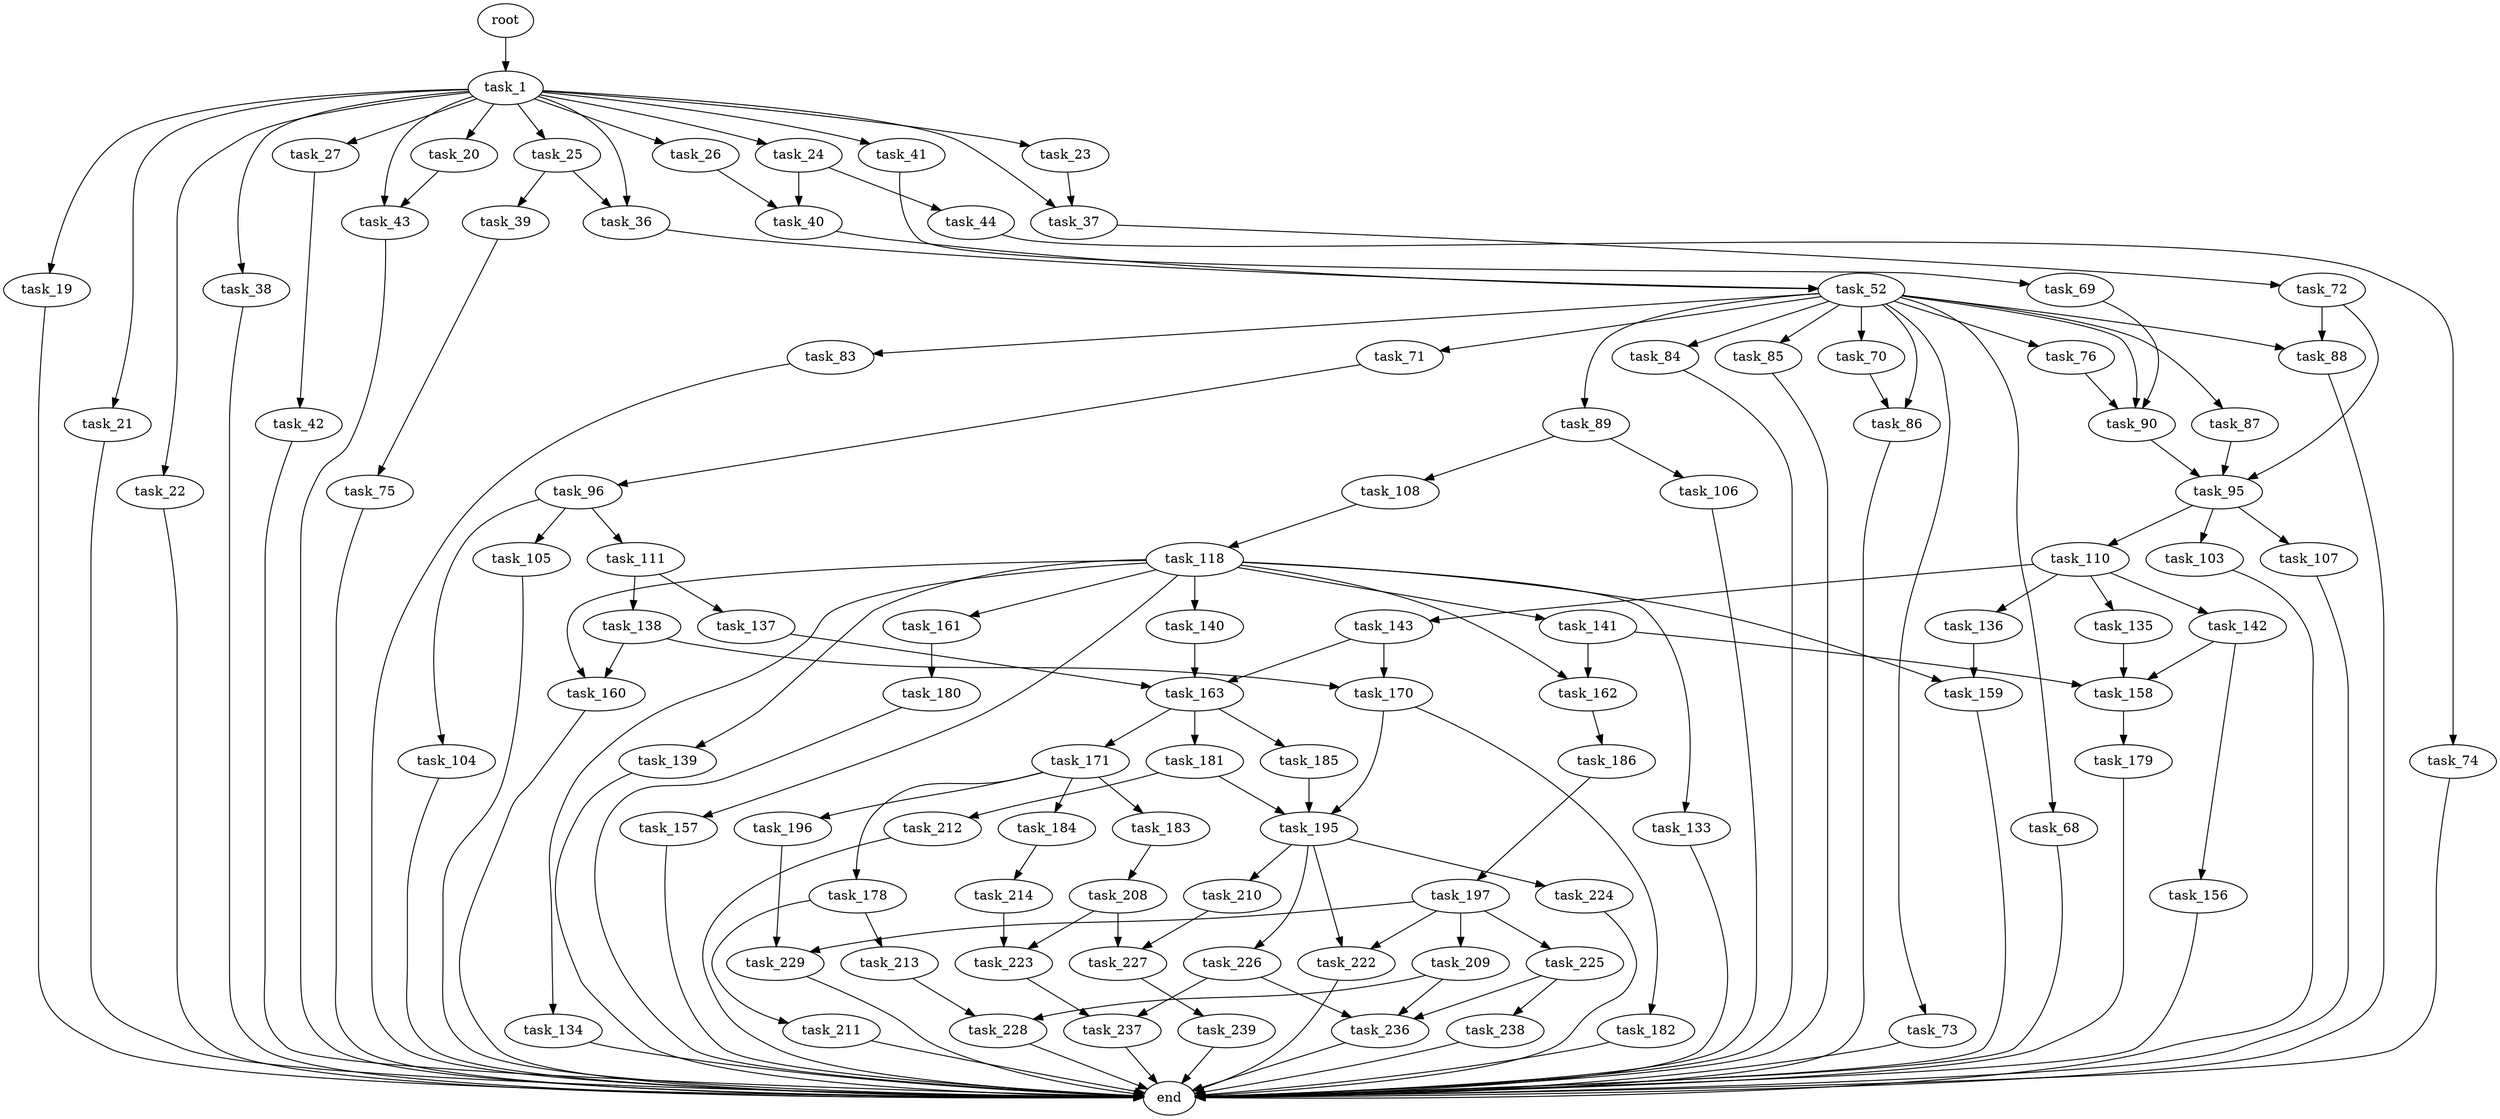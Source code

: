 digraph G {
  root [size="0.000000"];
  task_1 [size="18634366061.000000"];
  task_19 [size="30037558274.000000"];
  task_20 [size="64218638479.000000"];
  task_21 [size="19318806052.000000"];
  task_22 [size="6493397310.000000"];
  task_23 [size="75814580281.000000"];
  task_24 [size="12739363163.000000"];
  task_25 [size="9358377756.000000"];
  task_26 [size="231928233984.000000"];
  task_27 [size="546395258264.000000"];
  task_36 [size="468410379834.000000"];
  task_37 [size="28991029248.000000"];
  task_38 [size="134217728000.000000"];
  task_39 [size="1114588529420.000000"];
  task_40 [size="58745303406.000000"];
  task_41 [size="231928233984.000000"];
  task_42 [size="14109711273.000000"];
  task_43 [size="28991029248.000000"];
  task_44 [size="134217728000.000000"];
  task_52 [size="31294710519.000000"];
  task_68 [size="130209870834.000000"];
  task_69 [size="8980088693.000000"];
  task_70 [size="87672629551.000000"];
  task_71 [size="2069684832.000000"];
  task_72 [size="28991029248.000000"];
  task_73 [size="28896666480.000000"];
  task_74 [size="95396910055.000000"];
  task_75 [size="13276322731.000000"];
  task_76 [size="813288718125.000000"];
  task_83 [size="231928233984.000000"];
  task_84 [size="68719476736.000000"];
  task_85 [size="68719476736.000000"];
  task_86 [size="5761191579.000000"];
  task_87 [size="476235239652.000000"];
  task_88 [size="1073741824000.000000"];
  task_89 [size="323637866612.000000"];
  task_90 [size="68719476736.000000"];
  task_95 [size="115986327686.000000"];
  task_96 [size="30912442768.000000"];
  task_103 [size="1308981369396.000000"];
  task_104 [size="16185503111.000000"];
  task_105 [size="11734257395.000000"];
  task_106 [size="11652077420.000000"];
  task_107 [size="16196663645.000000"];
  task_108 [size="16199720106.000000"];
  task_110 [size="231928233984.000000"];
  task_111 [size="224747370925.000000"];
  task_118 [size="81339000654.000000"];
  task_133 [size="782757789696.000000"];
  task_134 [size="8589934592.000000"];
  task_135 [size="75020917349.000000"];
  task_136 [size="21266057215.000000"];
  task_137 [size="8545915931.000000"];
  task_138 [size="231928233984.000000"];
  task_139 [size="709070695155.000000"];
  task_140 [size="782757789696.000000"];
  task_141 [size="846228924.000000"];
  task_142 [size="782757789696.000000"];
  task_143 [size="345799513398.000000"];
  task_156 [size="3860960503.000000"];
  task_157 [size="68719476736.000000"];
  task_158 [size="1077271080.000000"];
  task_159 [size="15466356288.000000"];
  task_160 [size="9960782988.000000"];
  task_161 [size="18621012211.000000"];
  task_162 [size="180871785070.000000"];
  task_163 [size="782757789696.000000"];
  task_170 [size="570880981731.000000"];
  task_171 [size="549755813888.000000"];
  task_178 [size="8589934592.000000"];
  task_179 [size="445292055362.000000"];
  task_180 [size="549755813888.000000"];
  task_181 [size="11476465354.000000"];
  task_182 [size="368293445632.000000"];
  task_183 [size="231928233984.000000"];
  task_184 [size="26746542663.000000"];
  task_185 [size="782757789696.000000"];
  task_186 [size="12200754577.000000"];
  task_195 [size="24894003075.000000"];
  task_196 [size="7099072445.000000"];
  task_197 [size="2350540658.000000"];
  task_208 [size="1725373418.000000"];
  task_209 [size="8589934592.000000"];
  task_210 [size="9069320833.000000"];
  task_211 [size="3988727473.000000"];
  task_212 [size="28991029248.000000"];
  task_213 [size="1152080782.000000"];
  task_214 [size="1830227985.000000"];
  task_222 [size="1087252093.000000"];
  task_223 [size="368293445632.000000"];
  task_224 [size="12618758368.000000"];
  task_225 [size="868695543.000000"];
  task_226 [size="134217728000.000000"];
  task_227 [size="1575934356.000000"];
  task_228 [size="134217728000.000000"];
  task_229 [size="383576585741.000000"];
  task_236 [size="162623464216.000000"];
  task_237 [size="11738873981.000000"];
  task_238 [size="1146324150886.000000"];
  task_239 [size="9748149033.000000"];
  end [size="0.000000"];

  root -> task_1 [size="1.000000"];
  task_1 -> task_19 [size="75497472.000000"];
  task_1 -> task_20 [size="75497472.000000"];
  task_1 -> task_21 [size="75497472.000000"];
  task_1 -> task_22 [size="75497472.000000"];
  task_1 -> task_23 [size="75497472.000000"];
  task_1 -> task_24 [size="75497472.000000"];
  task_1 -> task_25 [size="75497472.000000"];
  task_1 -> task_26 [size="75497472.000000"];
  task_1 -> task_27 [size="75497472.000000"];
  task_1 -> task_36 [size="75497472.000000"];
  task_1 -> task_37 [size="75497472.000000"];
  task_1 -> task_38 [size="75497472.000000"];
  task_1 -> task_41 [size="75497472.000000"];
  task_1 -> task_43 [size="75497472.000000"];
  task_19 -> end [size="1.000000"];
  task_20 -> task_43 [size="75497472.000000"];
  task_21 -> end [size="1.000000"];
  task_22 -> end [size="1.000000"];
  task_23 -> task_37 [size="75497472.000000"];
  task_24 -> task_40 [size="411041792.000000"];
  task_24 -> task_44 [size="411041792.000000"];
  task_25 -> task_36 [size="209715200.000000"];
  task_25 -> task_39 [size="209715200.000000"];
  task_26 -> task_40 [size="301989888.000000"];
  task_27 -> task_42 [size="536870912.000000"];
  task_36 -> task_52 [size="838860800.000000"];
  task_37 -> task_72 [size="75497472.000000"];
  task_38 -> end [size="1.000000"];
  task_39 -> task_75 [size="679477248.000000"];
  task_40 -> task_52 [size="134217728.000000"];
  task_41 -> task_69 [size="301989888.000000"];
  task_42 -> end [size="1.000000"];
  task_43 -> end [size="1.000000"];
  task_44 -> task_74 [size="209715200.000000"];
  task_52 -> task_68 [size="536870912.000000"];
  task_52 -> task_70 [size="536870912.000000"];
  task_52 -> task_71 [size="536870912.000000"];
  task_52 -> task_73 [size="536870912.000000"];
  task_52 -> task_76 [size="536870912.000000"];
  task_52 -> task_83 [size="536870912.000000"];
  task_52 -> task_84 [size="536870912.000000"];
  task_52 -> task_85 [size="536870912.000000"];
  task_52 -> task_86 [size="536870912.000000"];
  task_52 -> task_87 [size="536870912.000000"];
  task_52 -> task_88 [size="536870912.000000"];
  task_52 -> task_89 [size="536870912.000000"];
  task_52 -> task_90 [size="536870912.000000"];
  task_68 -> end [size="1.000000"];
  task_69 -> task_90 [size="209715200.000000"];
  task_70 -> task_86 [size="75497472.000000"];
  task_71 -> task_96 [size="134217728.000000"];
  task_72 -> task_88 [size="75497472.000000"];
  task_72 -> task_95 [size="75497472.000000"];
  task_73 -> end [size="1.000000"];
  task_74 -> end [size="1.000000"];
  task_75 -> end [size="1.000000"];
  task_76 -> task_90 [size="679477248.000000"];
  task_83 -> end [size="1.000000"];
  task_84 -> end [size="1.000000"];
  task_85 -> end [size="1.000000"];
  task_86 -> end [size="1.000000"];
  task_87 -> task_95 [size="301989888.000000"];
  task_88 -> end [size="1.000000"];
  task_89 -> task_106 [size="411041792.000000"];
  task_89 -> task_108 [size="411041792.000000"];
  task_90 -> task_95 [size="134217728.000000"];
  task_95 -> task_103 [size="134217728.000000"];
  task_95 -> task_107 [size="134217728.000000"];
  task_95 -> task_110 [size="134217728.000000"];
  task_96 -> task_104 [size="838860800.000000"];
  task_96 -> task_105 [size="838860800.000000"];
  task_96 -> task_111 [size="838860800.000000"];
  task_103 -> end [size="1.000000"];
  task_104 -> end [size="1.000000"];
  task_105 -> end [size="1.000000"];
  task_106 -> end [size="1.000000"];
  task_107 -> end [size="1.000000"];
  task_108 -> task_118 [size="411041792.000000"];
  task_110 -> task_135 [size="301989888.000000"];
  task_110 -> task_136 [size="301989888.000000"];
  task_110 -> task_142 [size="301989888.000000"];
  task_110 -> task_143 [size="301989888.000000"];
  task_111 -> task_137 [size="301989888.000000"];
  task_111 -> task_138 [size="301989888.000000"];
  task_118 -> task_133 [size="75497472.000000"];
  task_118 -> task_134 [size="75497472.000000"];
  task_118 -> task_139 [size="75497472.000000"];
  task_118 -> task_140 [size="75497472.000000"];
  task_118 -> task_141 [size="75497472.000000"];
  task_118 -> task_157 [size="75497472.000000"];
  task_118 -> task_159 [size="75497472.000000"];
  task_118 -> task_160 [size="75497472.000000"];
  task_118 -> task_161 [size="75497472.000000"];
  task_118 -> task_162 [size="75497472.000000"];
  task_133 -> end [size="1.000000"];
  task_134 -> end [size="1.000000"];
  task_135 -> task_158 [size="75497472.000000"];
  task_136 -> task_159 [size="838860800.000000"];
  task_137 -> task_163 [size="411041792.000000"];
  task_138 -> task_160 [size="301989888.000000"];
  task_138 -> task_170 [size="301989888.000000"];
  task_139 -> end [size="1.000000"];
  task_140 -> task_163 [size="679477248.000000"];
  task_141 -> task_158 [size="33554432.000000"];
  task_141 -> task_162 [size="33554432.000000"];
  task_142 -> task_156 [size="679477248.000000"];
  task_142 -> task_158 [size="679477248.000000"];
  task_143 -> task_163 [size="411041792.000000"];
  task_143 -> task_170 [size="411041792.000000"];
  task_156 -> end [size="1.000000"];
  task_157 -> end [size="1.000000"];
  task_158 -> task_179 [size="33554432.000000"];
  task_159 -> end [size="1.000000"];
  task_160 -> end [size="1.000000"];
  task_161 -> task_180 [size="301989888.000000"];
  task_162 -> task_186 [size="411041792.000000"];
  task_163 -> task_171 [size="679477248.000000"];
  task_163 -> task_181 [size="679477248.000000"];
  task_163 -> task_185 [size="679477248.000000"];
  task_170 -> task_182 [size="411041792.000000"];
  task_170 -> task_195 [size="411041792.000000"];
  task_171 -> task_178 [size="536870912.000000"];
  task_171 -> task_183 [size="536870912.000000"];
  task_171 -> task_184 [size="536870912.000000"];
  task_171 -> task_196 [size="536870912.000000"];
  task_178 -> task_211 [size="33554432.000000"];
  task_178 -> task_213 [size="33554432.000000"];
  task_179 -> end [size="1.000000"];
  task_180 -> end [size="1.000000"];
  task_181 -> task_195 [size="301989888.000000"];
  task_181 -> task_212 [size="301989888.000000"];
  task_182 -> end [size="1.000000"];
  task_183 -> task_208 [size="301989888.000000"];
  task_184 -> task_214 [size="536870912.000000"];
  task_185 -> task_195 [size="679477248.000000"];
  task_186 -> task_197 [size="209715200.000000"];
  task_195 -> task_210 [size="33554432.000000"];
  task_195 -> task_222 [size="33554432.000000"];
  task_195 -> task_224 [size="33554432.000000"];
  task_195 -> task_226 [size="33554432.000000"];
  task_196 -> task_229 [size="209715200.000000"];
  task_197 -> task_209 [size="209715200.000000"];
  task_197 -> task_222 [size="209715200.000000"];
  task_197 -> task_225 [size="209715200.000000"];
  task_197 -> task_229 [size="209715200.000000"];
  task_208 -> task_223 [size="75497472.000000"];
  task_208 -> task_227 [size="75497472.000000"];
  task_209 -> task_228 [size="33554432.000000"];
  task_209 -> task_236 [size="33554432.000000"];
  task_210 -> task_227 [size="209715200.000000"];
  task_211 -> end [size="1.000000"];
  task_212 -> end [size="1.000000"];
  task_213 -> task_228 [size="134217728.000000"];
  task_214 -> task_223 [size="134217728.000000"];
  task_222 -> end [size="1.000000"];
  task_223 -> task_237 [size="411041792.000000"];
  task_224 -> end [size="1.000000"];
  task_225 -> task_236 [size="75497472.000000"];
  task_225 -> task_238 [size="75497472.000000"];
  task_226 -> task_236 [size="209715200.000000"];
  task_226 -> task_237 [size="209715200.000000"];
  task_227 -> task_239 [size="134217728.000000"];
  task_228 -> end [size="1.000000"];
  task_229 -> end [size="1.000000"];
  task_236 -> end [size="1.000000"];
  task_237 -> end [size="1.000000"];
  task_238 -> end [size="1.000000"];
  task_239 -> end [size="1.000000"];
}
